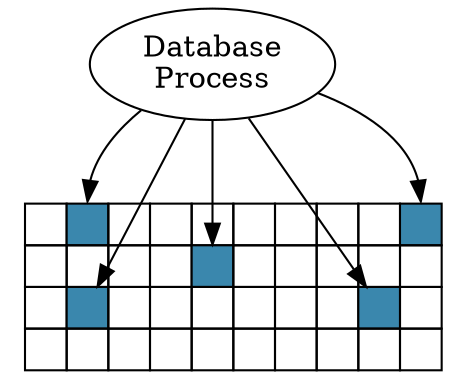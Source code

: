 digraph structs {
    process [label="Database\nProcess"];
    
    datafile [shape=plaintext, label=<
<TABLE BORDER="0" CELLBORDER="1" CELLSPACING="0">
  <TR>
    <TD WIDTH="20" HEIGHT="20"></TD>
    <TD WIDTH="20" HEIGHT="20" BGCOLOR="#3a87ad" PORT="e0"></TD>
    <TD WIDTH="20" HEIGHT="20"></TD>
    <TD WIDTH="20" HEIGHT="20"></TD>
    <TD WIDTH="20" HEIGHT="20"></TD>
    <TD WIDTH="20" HEIGHT="20"></TD>
    <TD WIDTH="20" HEIGHT="20"></TD>
    <TD WIDTH="20" HEIGHT="20"></TD>
    <TD WIDTH="20" HEIGHT="20"></TD>
    <TD WIDTH="20" HEIGHT="20" BGCOLOR="#3a87ad" PORT="e4"></TD>
  </TR>
  <TR>
    <TD WIDTH="20" HEIGHT="20"></TD>
    <TD WIDTH="20" HEIGHT="20"></TD>
    <TD WIDTH="20" HEIGHT="20"></TD>
    <TD WIDTH="20" HEIGHT="20"></TD>
    <TD WIDTH="20" HEIGHT="20" BGCOLOR="#3a87ad" PORT="e1"></TD>
    <TD WIDTH="20" HEIGHT="20"></TD>
    <TD WIDTH="20" HEIGHT="20"></TD>
    <TD WIDTH="20" HEIGHT="20"></TD>
    <TD WIDTH="20" HEIGHT="20"></TD>
    <TD WIDTH="20" HEIGHT="20"></TD>
  </TR>
  <TR>
    <TD WIDTH="20" HEIGHT="20"></TD>
    <TD WIDTH="20" HEIGHT="20" BGCOLOR="#3a87ad" PORT="e3"></TD>
    <TD WIDTH="20" HEIGHT="20"></TD>
    <TD WIDTH="20" HEIGHT="20"></TD>
    <TD WIDTH="20" HEIGHT="20"></TD>
    <TD WIDTH="20" HEIGHT="20"></TD>
    <TD WIDTH="20" HEIGHT="20"></TD>
    <TD WIDTH="20" HEIGHT="20"></TD>
    <TD WIDTH="20" HEIGHT="20" BGCOLOR="#3a87ad" PORT="e2"></TD>
    <TD WIDTH="20" HEIGHT="20"></TD>
  </TR>
  <TR>
    <TD WIDTH="20" HEIGHT="20"></TD>
    <TD WIDTH="20" HEIGHT="20"></TD>
    <TD WIDTH="20" HEIGHT="20"></TD>
    <TD WIDTH="20" HEIGHT="20"></TD>
    <TD WIDTH="20" HEIGHT="20"></TD>
    <TD WIDTH="20" HEIGHT="20"></TD>
    <TD WIDTH="20" HEIGHT="20"></TD>
    <TD WIDTH="20" HEIGHT="20"></TD>
    <TD WIDTH="20" HEIGHT="20"></TD>
    <TD WIDTH="20" HEIGHT="20"></TD>
  </TR>
</TABLE>>];
    
  process -> datafile:e0;
  process -> datafile:e1;
  process -> datafile:e2;
  process -> datafile:e3;
  process -> datafile:e4;
}
